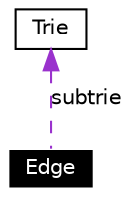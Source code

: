 digraph G
{
  edge [fontname="Helvetica",fontsize=10,labelfontname="Helvetica",labelfontsize=10];
  node [fontname="Helvetica",fontsize=10,shape=record];
  Node9 [label="Edge",height=0.2,width=0.4,color="white", fillcolor="black", style="filled" fontcolor="white"];
  Node10 -> Node9 [dir=back,color="darkorchid3",fontsize=10,style="dashed",label="subtrie",fontname="Helvetica"];
  Node10 [label="Trie",height=0.2,width=0.4,color="black",URL="$classTrie.html"];
}
